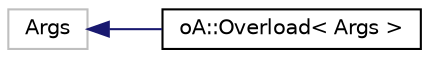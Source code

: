 digraph "Graphical Class Hierarchy"
{
  edge [fontname="Helvetica",fontsize="10",labelfontname="Helvetica",labelfontsize="10"];
  node [fontname="Helvetica",fontsize="10",shape=record];
  rankdir="LR";
  Node20 [label="Args",height=0.2,width=0.4,color="grey75", fillcolor="white", style="filled"];
  Node20 -> Node0 [dir="back",color="midnightblue",fontsize="10",style="solid",fontname="Helvetica"];
  Node0 [label="oA::Overload\< Args \>",height=0.2,width=0.4,color="black", fillcolor="white", style="filled",URL="$structo_a_1_1_overload.html",tooltip="C++ Magic Trick to construct lambda-based visitors. "];
}
